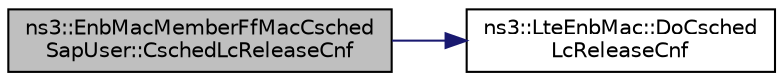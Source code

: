 digraph "ns3::EnbMacMemberFfMacCschedSapUser::CschedLcReleaseCnf"
{
  edge [fontname="Helvetica",fontsize="10",labelfontname="Helvetica",labelfontsize="10"];
  node [fontname="Helvetica",fontsize="10",shape=record];
  rankdir="LR";
  Node1 [label="ns3::EnbMacMemberFfMacCsched\lSapUser::CschedLcReleaseCnf",height=0.2,width=0.4,color="black", fillcolor="grey75", style="filled", fontcolor="black"];
  Node1 -> Node2 [color="midnightblue",fontsize="10",style="solid"];
  Node2 [label="ns3::LteEnbMac::DoCsched\lLcReleaseCnf",height=0.2,width=0.4,color="black", fillcolor="white", style="filled",URL="$d5/d3a/classns3_1_1LteEnbMac.html#ae3c5164632ee25c81d479f253585094a"];
}
